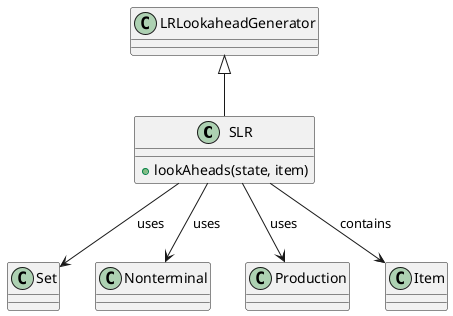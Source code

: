 @startuml
 

class SLR {
  +lookAheads(state, item)
}

 
LRLookaheadGenerator <|-- SLR

SLR --> Set : uses
SLR --> Nonterminal : uses
SLR --> Production : uses
SLR --> Item : contains

@enduml
